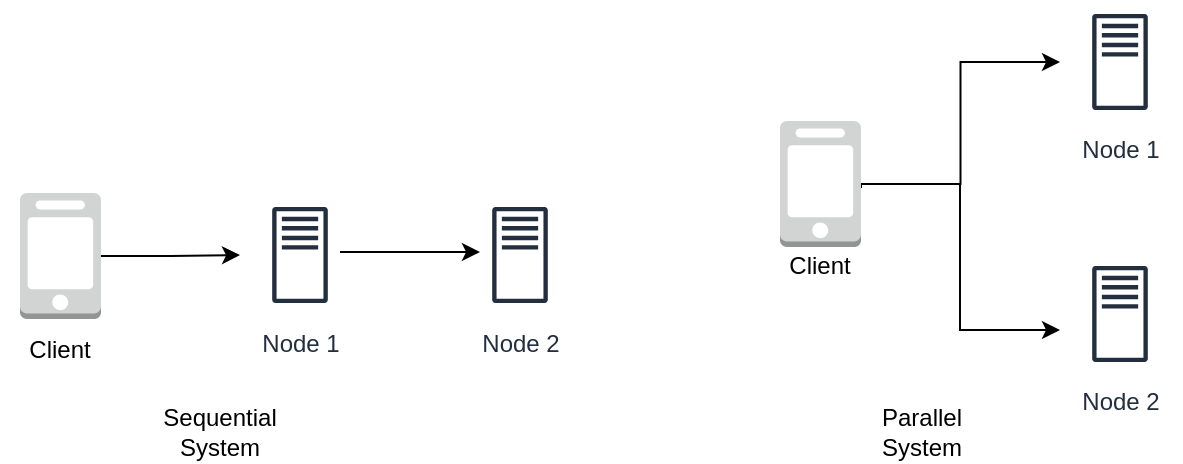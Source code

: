 <mxfile version="21.3.2" type="github">
  <diagram name="Page-1" id="G6CFliWZTbmJ6zyAzsHp">
    <mxGraphModel dx="954" dy="502" grid="1" gridSize="10" guides="1" tooltips="1" connect="1" arrows="1" fold="1" page="1" pageScale="1" pageWidth="850" pageHeight="1100" math="0" shadow="0">
      <root>
        <mxCell id="0" />
        <mxCell id="1" parent="0" />
        <mxCell id="wh8eXSO4wi4vhbKy46IB-10" value="" style="edgeStyle=orthogonalEdgeStyle;rounded=0;orthogonalLoop=1;jettySize=auto;html=1;" edge="1" parent="1" source="wh8eXSO4wi4vhbKy46IB-1" target="wh8eXSO4wi4vhbKy46IB-2">
          <mxGeometry relative="1" as="geometry">
            <Array as="points" />
          </mxGeometry>
        </mxCell>
        <mxCell id="wh8eXSO4wi4vhbKy46IB-1" value="" style="outlineConnect=0;dashed=0;verticalLabelPosition=bottom;verticalAlign=top;align=center;html=1;shape=mxgraph.aws3.mobile_client;fillColor=#D2D3D3;gradientColor=none;" vertex="1" parent="1">
          <mxGeometry x="60" y="130.5" width="40.5" height="63" as="geometry" />
        </mxCell>
        <mxCell id="wh8eXSO4wi4vhbKy46IB-2" value="Node 1" style="sketch=0;outlineConnect=0;fontColor=#232F3E;gradientColor=none;strokeColor=#232F3E;fillColor=#ffffff;dashed=0;verticalLabelPosition=bottom;verticalAlign=top;align=center;html=1;fontSize=12;fontStyle=0;aspect=fixed;shape=mxgraph.aws4.resourceIcon;resIcon=mxgraph.aws4.traditional_server;" vertex="1" parent="1">
          <mxGeometry x="170" y="131.5" width="60" height="60" as="geometry" />
        </mxCell>
        <mxCell id="wh8eXSO4wi4vhbKy46IB-7" value="Node 2" style="sketch=0;outlineConnect=0;fontColor=#232F3E;gradientColor=none;strokeColor=#232F3E;fillColor=#ffffff;dashed=0;verticalLabelPosition=bottom;verticalAlign=top;align=center;html=1;fontSize=12;fontStyle=0;aspect=fixed;shape=mxgraph.aws4.resourceIcon;resIcon=mxgraph.aws4.traditional_server;" vertex="1" parent="1">
          <mxGeometry x="280" y="131.5" width="60" height="60" as="geometry" />
        </mxCell>
        <mxCell id="wh8eXSO4wi4vhbKy46IB-12" value="" style="edgeStyle=none;orthogonalLoop=1;jettySize=auto;html=1;rounded=0;" edge="1" parent="1">
          <mxGeometry width="100" relative="1" as="geometry">
            <mxPoint x="220" y="160" as="sourcePoint" />
            <mxPoint x="290" y="160" as="targetPoint" />
            <Array as="points" />
          </mxGeometry>
        </mxCell>
        <mxCell id="wh8eXSO4wi4vhbKy46IB-13" value="Client" style="text;html=1;strokeColor=none;fillColor=none;align=center;verticalAlign=middle;whiteSpace=wrap;rounded=0;" vertex="1" parent="1">
          <mxGeometry x="50" y="194" width="60" height="30" as="geometry" />
        </mxCell>
        <mxCell id="wh8eXSO4wi4vhbKy46IB-14" value="" style="edgeStyle=orthogonalEdgeStyle;rounded=0;orthogonalLoop=1;jettySize=auto;html=1;" edge="1" parent="1" source="wh8eXSO4wi4vhbKy46IB-15" target="wh8eXSO4wi4vhbKy46IB-16">
          <mxGeometry relative="1" as="geometry">
            <Array as="points" />
          </mxGeometry>
        </mxCell>
        <mxCell id="wh8eXSO4wi4vhbKy46IB-20" style="edgeStyle=orthogonalEdgeStyle;rounded=0;orthogonalLoop=1;jettySize=auto;html=1;exitX=1;exitY=0.5;exitDx=0;exitDy=0;exitPerimeter=0;" edge="1" parent="1">
          <mxGeometry relative="1" as="geometry">
            <mxPoint x="580" y="199" as="targetPoint" />
            <mxPoint x="480.5" y="128" as="sourcePoint" />
            <Array as="points">
              <mxPoint x="481" y="126" />
              <mxPoint x="530" y="126" />
              <mxPoint x="530" y="199" />
            </Array>
          </mxGeometry>
        </mxCell>
        <mxCell id="wh8eXSO4wi4vhbKy46IB-15" value="" style="outlineConnect=0;dashed=0;verticalLabelPosition=bottom;verticalAlign=top;align=center;html=1;shape=mxgraph.aws3.mobile_client;fillColor=#D2D3D3;gradientColor=none;" vertex="1" parent="1">
          <mxGeometry x="440" y="94.5" width="40.5" height="63" as="geometry" />
        </mxCell>
        <mxCell id="wh8eXSO4wi4vhbKy46IB-16" value="Node 1" style="sketch=0;outlineConnect=0;fontColor=#232F3E;gradientColor=none;strokeColor=#232F3E;fillColor=#ffffff;dashed=0;verticalLabelPosition=bottom;verticalAlign=top;align=center;html=1;fontSize=12;fontStyle=0;aspect=fixed;shape=mxgraph.aws4.resourceIcon;resIcon=mxgraph.aws4.traditional_server;" vertex="1" parent="1">
          <mxGeometry x="580" y="35" width="60" height="60" as="geometry" />
        </mxCell>
        <mxCell id="wh8eXSO4wi4vhbKy46IB-17" value="Node 2" style="sketch=0;outlineConnect=0;fontColor=#232F3E;gradientColor=none;strokeColor=#232F3E;fillColor=#ffffff;dashed=0;verticalLabelPosition=bottom;verticalAlign=top;align=center;html=1;fontSize=12;fontStyle=0;aspect=fixed;shape=mxgraph.aws4.resourceIcon;resIcon=mxgraph.aws4.traditional_server;" vertex="1" parent="1">
          <mxGeometry x="580" y="161" width="60" height="60" as="geometry" />
        </mxCell>
        <mxCell id="wh8eXSO4wi4vhbKy46IB-19" value="Client" style="text;html=1;strokeColor=none;fillColor=none;align=center;verticalAlign=middle;whiteSpace=wrap;rounded=0;" vertex="1" parent="1">
          <mxGeometry x="430" y="152" width="60" height="30" as="geometry" />
        </mxCell>
        <mxCell id="wh8eXSO4wi4vhbKy46IB-21" value="Sequential System" style="text;html=1;strokeColor=none;fillColor=none;align=center;verticalAlign=middle;whiteSpace=wrap;rounded=0;" vertex="1" parent="1">
          <mxGeometry x="130" y="235" width="60" height="30" as="geometry" />
        </mxCell>
        <mxCell id="wh8eXSO4wi4vhbKy46IB-22" value="Parallel System" style="text;html=1;strokeColor=none;fillColor=none;align=center;verticalAlign=middle;whiteSpace=wrap;rounded=0;" vertex="1" parent="1">
          <mxGeometry x="480.5" y="235" width="60" height="30" as="geometry" />
        </mxCell>
      </root>
    </mxGraphModel>
  </diagram>
</mxfile>

